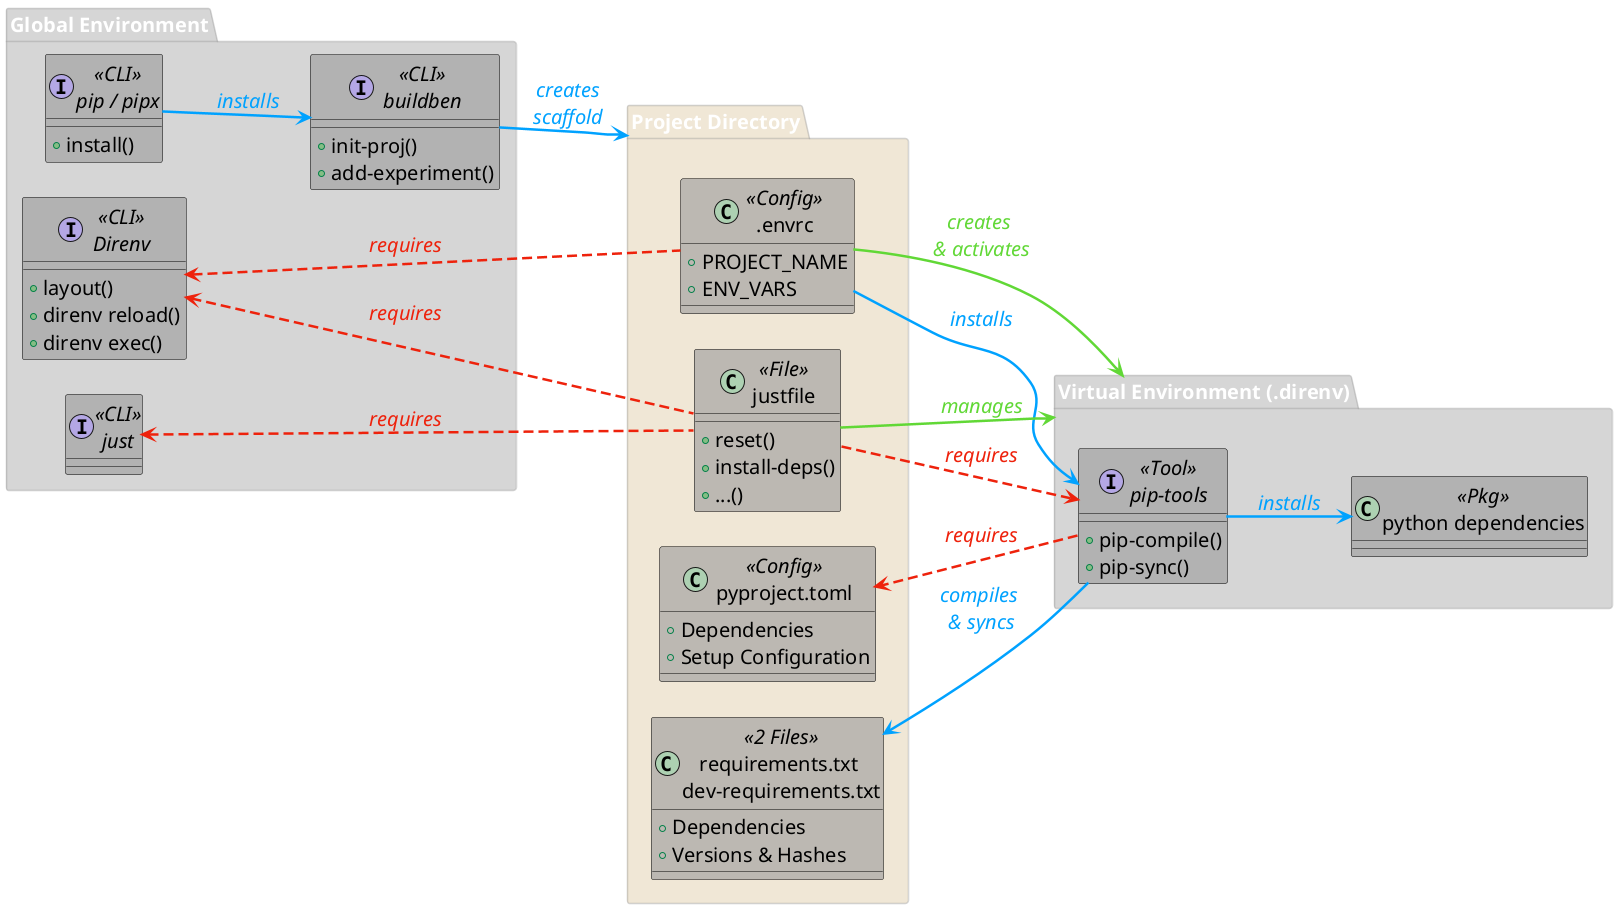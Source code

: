 @startuml
left to right direction
' top to bottom direction

' === Global look & feel =============
skinparam defaultFontSize 20
' skinparam BackgroundColor #00000010
skinparam BackgroundColor transparent
skinparam package {
    BackgroundColor #99999966
    BorderColor #99999966
    BorderWidth 2
    FontColor   #ffffff
}
skinparam class {
    BackgroundColor #99999999
    BorderColor     #000000
}


' =====================================================================


' === Package: Global Environment =============
package "Global Environment" as GE {
    
    interface "buildben"      as B   <<CLI>>{
        +init-proj()
        +add-experiment()
    }
    interface "pip / pipx"    as PIP <<CLI>>{
        +install()
    }
    
    interface "just"          as J   <<CLI>>
    interface "Direnv"        as D   <<CLI>>{
        +layout()
        +direnv reload()
        +direnv exec()
    }
    
}

' === Package: Project Directory =============
package "Project Directory" as PDIR #d9c49966 {
    
    class "pyproject.toml"                          as PPRT <<Config>> {
        +Dependencies
        +Setup Configuration
    }
    
    class "justfile"                                as JF  <<File>> {
        +reset()
        +install-deps()
        +...()
    }
    
    class ".envrc"                                  as ERC  <<Config>>{
        +PROJECT_NAME
        +ENV_VARS
    }
    
    class "requirements.txt \ndev-requirements.txt" as RE   <<2 Files>> {
        +Dependencies
        +Versions & Hashes
    }
}

' === Package: Virtual Environment =============
package "Virtual Environment (.direnv)" as VENV  {
    interface "pip-tools"               as PT  <<Tool>>{
        +pip-compile()
        +pip-sync()
    }
    class "python dependencies"     as PD  <<Pkg>>
    ' VE o-- PD : contains
}


' =====================================================================

' === Straight Arrows =============

<style>
arrow {
    LineColor #00A2FF
    LineThickness 2.5
    FontColor #00A2FF
    FontStyle italic
    
    ' !! Not Working
    .test {
        LineColor #b35e5e
    }
}
</style>

' PT --> PD <<test>> : installs 
PT --> PD : installs
PIP --> B : installs 
B --> PDIR   : creates\nscaffold
ERC --> PT     : installs 
PT  --> RE     : compiles \n& syncs


' === SPecial Straight Arrows =============
<style>
arrow {
    LineColor #61D836
    FontColor #61D836

}
</style>

ERC --> VENV : creates \n& activates
JF --> VENV : manages


' === Dependencies =============

<style>
arrow {
    LineStyle 10-5
    LineColor #EE220C
    FontColor #EE220C
}
</style>


D   <-- ERC  : requires
J   <-- JF  : requires
D   <-- JF  : requires

JF  --> PT   : requires
PT --> PPRT : requires

' ERC -left-  JF     : interacts
' PPRT ..> PT    : read by
@enduml